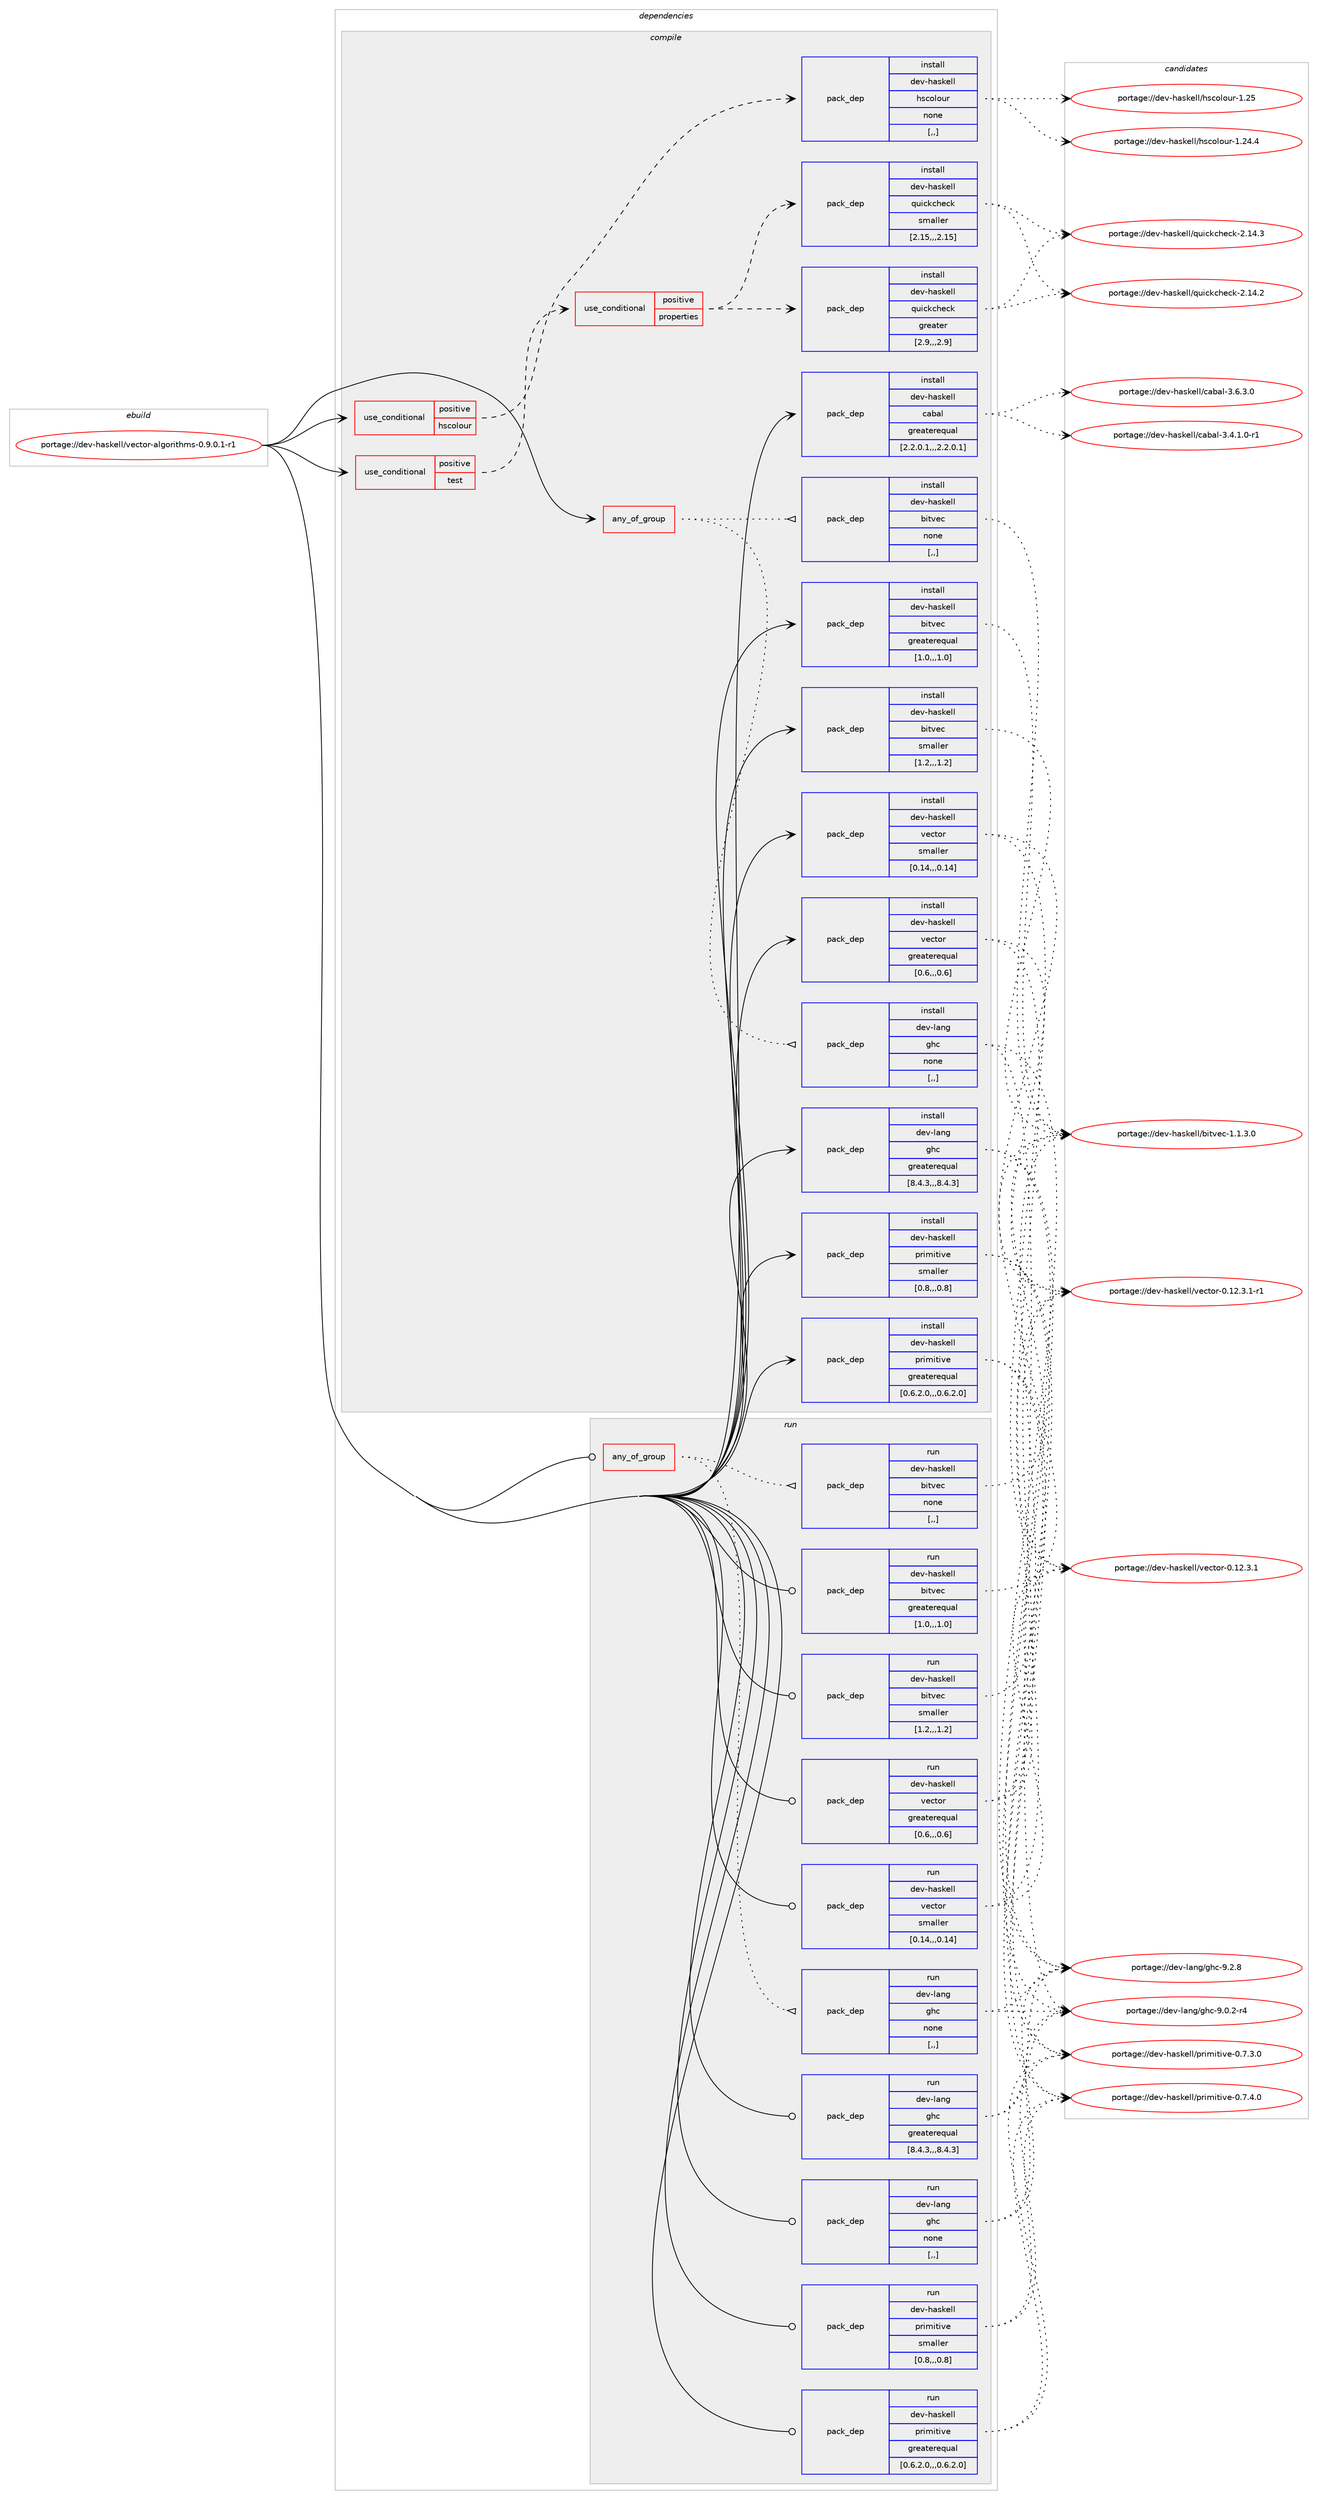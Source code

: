 digraph prolog {

# *************
# Graph options
# *************

newrank=true;
concentrate=true;
compound=true;
graph [rankdir=LR,fontname=Helvetica,fontsize=10,ranksep=1.5];#, ranksep=2.5, nodesep=0.2];
edge  [arrowhead=vee];
node  [fontname=Helvetica,fontsize=10];

# **********
# The ebuild
# **********

subgraph cluster_leftcol {
color=gray;
label=<<i>ebuild</i>>;
id [label="portage://dev-haskell/vector-algorithms-0.9.0.1-r1", color=red, width=4, href="../dev-haskell/vector-algorithms-0.9.0.1-r1.svg"];
}

# ****************
# The dependencies
# ****************

subgraph cluster_midcol {
color=gray;
label=<<i>dependencies</i>>;
subgraph cluster_compile {
fillcolor="#eeeeee";
style=filled;
label=<<i>compile</i>>;
subgraph any931 {
dependency90434 [label=<<TABLE BORDER="0" CELLBORDER="1" CELLSPACING="0" CELLPADDING="4"><TR><TD CELLPADDING="10">any_of_group</TD></TR></TABLE>>, shape=none, color=red];subgraph pack68026 {
dependency90435 [label=<<TABLE BORDER="0" CELLBORDER="1" CELLSPACING="0" CELLPADDING="4" WIDTH="220"><TR><TD ROWSPAN="6" CELLPADDING="30">pack_dep</TD></TR><TR><TD WIDTH="110">install</TD></TR><TR><TD>dev-haskell</TD></TR><TR><TD>bitvec</TD></TR><TR><TD>none</TD></TR><TR><TD>[,,]</TD></TR></TABLE>>, shape=none, color=blue];
}
dependency90434:e -> dependency90435:w [weight=20,style="dotted",arrowhead="oinv"];
subgraph pack68027 {
dependency90436 [label=<<TABLE BORDER="0" CELLBORDER="1" CELLSPACING="0" CELLPADDING="4" WIDTH="220"><TR><TD ROWSPAN="6" CELLPADDING="30">pack_dep</TD></TR><TR><TD WIDTH="110">install</TD></TR><TR><TD>dev-lang</TD></TR><TR><TD>ghc</TD></TR><TR><TD>none</TD></TR><TR><TD>[,,]</TD></TR></TABLE>>, shape=none, color=blue];
}
dependency90434:e -> dependency90436:w [weight=20,style="dotted",arrowhead="oinv"];
}
id:e -> dependency90434:w [weight=20,style="solid",arrowhead="vee"];
subgraph cond21355 {
dependency90437 [label=<<TABLE BORDER="0" CELLBORDER="1" CELLSPACING="0" CELLPADDING="4"><TR><TD ROWSPAN="3" CELLPADDING="10">use_conditional</TD></TR><TR><TD>positive</TD></TR><TR><TD>hscolour</TD></TR></TABLE>>, shape=none, color=red];
subgraph pack68028 {
dependency90438 [label=<<TABLE BORDER="0" CELLBORDER="1" CELLSPACING="0" CELLPADDING="4" WIDTH="220"><TR><TD ROWSPAN="6" CELLPADDING="30">pack_dep</TD></TR><TR><TD WIDTH="110">install</TD></TR><TR><TD>dev-haskell</TD></TR><TR><TD>hscolour</TD></TR><TR><TD>none</TD></TR><TR><TD>[,,]</TD></TR></TABLE>>, shape=none, color=blue];
}
dependency90437:e -> dependency90438:w [weight=20,style="dashed",arrowhead="vee"];
}
id:e -> dependency90437:w [weight=20,style="solid",arrowhead="vee"];
subgraph cond21356 {
dependency90439 [label=<<TABLE BORDER="0" CELLBORDER="1" CELLSPACING="0" CELLPADDING="4"><TR><TD ROWSPAN="3" CELLPADDING="10">use_conditional</TD></TR><TR><TD>positive</TD></TR><TR><TD>test</TD></TR></TABLE>>, shape=none, color=red];
subgraph cond21357 {
dependency90440 [label=<<TABLE BORDER="0" CELLBORDER="1" CELLSPACING="0" CELLPADDING="4"><TR><TD ROWSPAN="3" CELLPADDING="10">use_conditional</TD></TR><TR><TD>positive</TD></TR><TR><TD>properties</TD></TR></TABLE>>, shape=none, color=red];
subgraph pack68029 {
dependency90441 [label=<<TABLE BORDER="0" CELLBORDER="1" CELLSPACING="0" CELLPADDING="4" WIDTH="220"><TR><TD ROWSPAN="6" CELLPADDING="30">pack_dep</TD></TR><TR><TD WIDTH="110">install</TD></TR><TR><TD>dev-haskell</TD></TR><TR><TD>quickcheck</TD></TR><TR><TD>greater</TD></TR><TR><TD>[2.9,,,2.9]</TD></TR></TABLE>>, shape=none, color=blue];
}
dependency90440:e -> dependency90441:w [weight=20,style="dashed",arrowhead="vee"];
subgraph pack68030 {
dependency90442 [label=<<TABLE BORDER="0" CELLBORDER="1" CELLSPACING="0" CELLPADDING="4" WIDTH="220"><TR><TD ROWSPAN="6" CELLPADDING="30">pack_dep</TD></TR><TR><TD WIDTH="110">install</TD></TR><TR><TD>dev-haskell</TD></TR><TR><TD>quickcheck</TD></TR><TR><TD>smaller</TD></TR><TR><TD>[2.15,,,2.15]</TD></TR></TABLE>>, shape=none, color=blue];
}
dependency90440:e -> dependency90442:w [weight=20,style="dashed",arrowhead="vee"];
}
dependency90439:e -> dependency90440:w [weight=20,style="dashed",arrowhead="vee"];
}
id:e -> dependency90439:w [weight=20,style="solid",arrowhead="vee"];
subgraph pack68031 {
dependency90443 [label=<<TABLE BORDER="0" CELLBORDER="1" CELLSPACING="0" CELLPADDING="4" WIDTH="220"><TR><TD ROWSPAN="6" CELLPADDING="30">pack_dep</TD></TR><TR><TD WIDTH="110">install</TD></TR><TR><TD>dev-haskell</TD></TR><TR><TD>bitvec</TD></TR><TR><TD>greaterequal</TD></TR><TR><TD>[1.0,,,1.0]</TD></TR></TABLE>>, shape=none, color=blue];
}
id:e -> dependency90443:w [weight=20,style="solid",arrowhead="vee"];
subgraph pack68032 {
dependency90444 [label=<<TABLE BORDER="0" CELLBORDER="1" CELLSPACING="0" CELLPADDING="4" WIDTH="220"><TR><TD ROWSPAN="6" CELLPADDING="30">pack_dep</TD></TR><TR><TD WIDTH="110">install</TD></TR><TR><TD>dev-haskell</TD></TR><TR><TD>bitvec</TD></TR><TR><TD>smaller</TD></TR><TR><TD>[1.2,,,1.2]</TD></TR></TABLE>>, shape=none, color=blue];
}
id:e -> dependency90444:w [weight=20,style="solid",arrowhead="vee"];
subgraph pack68033 {
dependency90445 [label=<<TABLE BORDER="0" CELLBORDER="1" CELLSPACING="0" CELLPADDING="4" WIDTH="220"><TR><TD ROWSPAN="6" CELLPADDING="30">pack_dep</TD></TR><TR><TD WIDTH="110">install</TD></TR><TR><TD>dev-haskell</TD></TR><TR><TD>cabal</TD></TR><TR><TD>greaterequal</TD></TR><TR><TD>[2.2.0.1,,,2.2.0.1]</TD></TR></TABLE>>, shape=none, color=blue];
}
id:e -> dependency90445:w [weight=20,style="solid",arrowhead="vee"];
subgraph pack68034 {
dependency90446 [label=<<TABLE BORDER="0" CELLBORDER="1" CELLSPACING="0" CELLPADDING="4" WIDTH="220"><TR><TD ROWSPAN="6" CELLPADDING="30">pack_dep</TD></TR><TR><TD WIDTH="110">install</TD></TR><TR><TD>dev-haskell</TD></TR><TR><TD>primitive</TD></TR><TR><TD>greaterequal</TD></TR><TR><TD>[0.6.2.0,,,0.6.2.0]</TD></TR></TABLE>>, shape=none, color=blue];
}
id:e -> dependency90446:w [weight=20,style="solid",arrowhead="vee"];
subgraph pack68035 {
dependency90447 [label=<<TABLE BORDER="0" CELLBORDER="1" CELLSPACING="0" CELLPADDING="4" WIDTH="220"><TR><TD ROWSPAN="6" CELLPADDING="30">pack_dep</TD></TR><TR><TD WIDTH="110">install</TD></TR><TR><TD>dev-haskell</TD></TR><TR><TD>primitive</TD></TR><TR><TD>smaller</TD></TR><TR><TD>[0.8,,,0.8]</TD></TR></TABLE>>, shape=none, color=blue];
}
id:e -> dependency90447:w [weight=20,style="solid",arrowhead="vee"];
subgraph pack68036 {
dependency90448 [label=<<TABLE BORDER="0" CELLBORDER="1" CELLSPACING="0" CELLPADDING="4" WIDTH="220"><TR><TD ROWSPAN="6" CELLPADDING="30">pack_dep</TD></TR><TR><TD WIDTH="110">install</TD></TR><TR><TD>dev-haskell</TD></TR><TR><TD>vector</TD></TR><TR><TD>greaterequal</TD></TR><TR><TD>[0.6,,,0.6]</TD></TR></TABLE>>, shape=none, color=blue];
}
id:e -> dependency90448:w [weight=20,style="solid",arrowhead="vee"];
subgraph pack68037 {
dependency90449 [label=<<TABLE BORDER="0" CELLBORDER="1" CELLSPACING="0" CELLPADDING="4" WIDTH="220"><TR><TD ROWSPAN="6" CELLPADDING="30">pack_dep</TD></TR><TR><TD WIDTH="110">install</TD></TR><TR><TD>dev-haskell</TD></TR><TR><TD>vector</TD></TR><TR><TD>smaller</TD></TR><TR><TD>[0.14,,,0.14]</TD></TR></TABLE>>, shape=none, color=blue];
}
id:e -> dependency90449:w [weight=20,style="solid",arrowhead="vee"];
subgraph pack68038 {
dependency90450 [label=<<TABLE BORDER="0" CELLBORDER="1" CELLSPACING="0" CELLPADDING="4" WIDTH="220"><TR><TD ROWSPAN="6" CELLPADDING="30">pack_dep</TD></TR><TR><TD WIDTH="110">install</TD></TR><TR><TD>dev-lang</TD></TR><TR><TD>ghc</TD></TR><TR><TD>greaterequal</TD></TR><TR><TD>[8.4.3,,,8.4.3]</TD></TR></TABLE>>, shape=none, color=blue];
}
id:e -> dependency90450:w [weight=20,style="solid",arrowhead="vee"];
}
subgraph cluster_compileandrun {
fillcolor="#eeeeee";
style=filled;
label=<<i>compile and run</i>>;
}
subgraph cluster_run {
fillcolor="#eeeeee";
style=filled;
label=<<i>run</i>>;
subgraph any932 {
dependency90451 [label=<<TABLE BORDER="0" CELLBORDER="1" CELLSPACING="0" CELLPADDING="4"><TR><TD CELLPADDING="10">any_of_group</TD></TR></TABLE>>, shape=none, color=red];subgraph pack68039 {
dependency90452 [label=<<TABLE BORDER="0" CELLBORDER="1" CELLSPACING="0" CELLPADDING="4" WIDTH="220"><TR><TD ROWSPAN="6" CELLPADDING="30">pack_dep</TD></TR><TR><TD WIDTH="110">run</TD></TR><TR><TD>dev-haskell</TD></TR><TR><TD>bitvec</TD></TR><TR><TD>none</TD></TR><TR><TD>[,,]</TD></TR></TABLE>>, shape=none, color=blue];
}
dependency90451:e -> dependency90452:w [weight=20,style="dotted",arrowhead="oinv"];
subgraph pack68040 {
dependency90453 [label=<<TABLE BORDER="0" CELLBORDER="1" CELLSPACING="0" CELLPADDING="4" WIDTH="220"><TR><TD ROWSPAN="6" CELLPADDING="30">pack_dep</TD></TR><TR><TD WIDTH="110">run</TD></TR><TR><TD>dev-lang</TD></TR><TR><TD>ghc</TD></TR><TR><TD>none</TD></TR><TR><TD>[,,]</TD></TR></TABLE>>, shape=none, color=blue];
}
dependency90451:e -> dependency90453:w [weight=20,style="dotted",arrowhead="oinv"];
}
id:e -> dependency90451:w [weight=20,style="solid",arrowhead="odot"];
subgraph pack68041 {
dependency90454 [label=<<TABLE BORDER="0" CELLBORDER="1" CELLSPACING="0" CELLPADDING="4" WIDTH="220"><TR><TD ROWSPAN="6" CELLPADDING="30">pack_dep</TD></TR><TR><TD WIDTH="110">run</TD></TR><TR><TD>dev-haskell</TD></TR><TR><TD>bitvec</TD></TR><TR><TD>greaterequal</TD></TR><TR><TD>[1.0,,,1.0]</TD></TR></TABLE>>, shape=none, color=blue];
}
id:e -> dependency90454:w [weight=20,style="solid",arrowhead="odot"];
subgraph pack68042 {
dependency90455 [label=<<TABLE BORDER="0" CELLBORDER="1" CELLSPACING="0" CELLPADDING="4" WIDTH="220"><TR><TD ROWSPAN="6" CELLPADDING="30">pack_dep</TD></TR><TR><TD WIDTH="110">run</TD></TR><TR><TD>dev-haskell</TD></TR><TR><TD>bitvec</TD></TR><TR><TD>smaller</TD></TR><TR><TD>[1.2,,,1.2]</TD></TR></TABLE>>, shape=none, color=blue];
}
id:e -> dependency90455:w [weight=20,style="solid",arrowhead="odot"];
subgraph pack68043 {
dependency90456 [label=<<TABLE BORDER="0" CELLBORDER="1" CELLSPACING="0" CELLPADDING="4" WIDTH="220"><TR><TD ROWSPAN="6" CELLPADDING="30">pack_dep</TD></TR><TR><TD WIDTH="110">run</TD></TR><TR><TD>dev-haskell</TD></TR><TR><TD>primitive</TD></TR><TR><TD>greaterequal</TD></TR><TR><TD>[0.6.2.0,,,0.6.2.0]</TD></TR></TABLE>>, shape=none, color=blue];
}
id:e -> dependency90456:w [weight=20,style="solid",arrowhead="odot"];
subgraph pack68044 {
dependency90457 [label=<<TABLE BORDER="0" CELLBORDER="1" CELLSPACING="0" CELLPADDING="4" WIDTH="220"><TR><TD ROWSPAN="6" CELLPADDING="30">pack_dep</TD></TR><TR><TD WIDTH="110">run</TD></TR><TR><TD>dev-haskell</TD></TR><TR><TD>primitive</TD></TR><TR><TD>smaller</TD></TR><TR><TD>[0.8,,,0.8]</TD></TR></TABLE>>, shape=none, color=blue];
}
id:e -> dependency90457:w [weight=20,style="solid",arrowhead="odot"];
subgraph pack68045 {
dependency90458 [label=<<TABLE BORDER="0" CELLBORDER="1" CELLSPACING="0" CELLPADDING="4" WIDTH="220"><TR><TD ROWSPAN="6" CELLPADDING="30">pack_dep</TD></TR><TR><TD WIDTH="110">run</TD></TR><TR><TD>dev-haskell</TD></TR><TR><TD>vector</TD></TR><TR><TD>greaterequal</TD></TR><TR><TD>[0.6,,,0.6]</TD></TR></TABLE>>, shape=none, color=blue];
}
id:e -> dependency90458:w [weight=20,style="solid",arrowhead="odot"];
subgraph pack68046 {
dependency90459 [label=<<TABLE BORDER="0" CELLBORDER="1" CELLSPACING="0" CELLPADDING="4" WIDTH="220"><TR><TD ROWSPAN="6" CELLPADDING="30">pack_dep</TD></TR><TR><TD WIDTH="110">run</TD></TR><TR><TD>dev-haskell</TD></TR><TR><TD>vector</TD></TR><TR><TD>smaller</TD></TR><TR><TD>[0.14,,,0.14]</TD></TR></TABLE>>, shape=none, color=blue];
}
id:e -> dependency90459:w [weight=20,style="solid",arrowhead="odot"];
subgraph pack68047 {
dependency90460 [label=<<TABLE BORDER="0" CELLBORDER="1" CELLSPACING="0" CELLPADDING="4" WIDTH="220"><TR><TD ROWSPAN="6" CELLPADDING="30">pack_dep</TD></TR><TR><TD WIDTH="110">run</TD></TR><TR><TD>dev-lang</TD></TR><TR><TD>ghc</TD></TR><TR><TD>greaterequal</TD></TR><TR><TD>[8.4.3,,,8.4.3]</TD></TR></TABLE>>, shape=none, color=blue];
}
id:e -> dependency90460:w [weight=20,style="solid",arrowhead="odot"];
subgraph pack68048 {
dependency90461 [label=<<TABLE BORDER="0" CELLBORDER="1" CELLSPACING="0" CELLPADDING="4" WIDTH="220"><TR><TD ROWSPAN="6" CELLPADDING="30">pack_dep</TD></TR><TR><TD WIDTH="110">run</TD></TR><TR><TD>dev-lang</TD></TR><TR><TD>ghc</TD></TR><TR><TD>none</TD></TR><TR><TD>[,,]</TD></TR></TABLE>>, shape=none, color=blue];
}
id:e -> dependency90461:w [weight=20,style="solid",arrowhead="odot"];
}
}

# **************
# The candidates
# **************

subgraph cluster_choices {
rank=same;
color=gray;
label=<<i>candidates</i>>;

subgraph choice68026 {
color=black;
nodesep=1;
choice10010111845104971151071011081084798105116118101994549464946514648 [label="portage://dev-haskell/bitvec-1.1.3.0", color=red, width=4,href="../dev-haskell/bitvec-1.1.3.0.svg"];
dependency90435:e -> choice10010111845104971151071011081084798105116118101994549464946514648:w [style=dotted,weight="100"];
}
subgraph choice68027 {
color=black;
nodesep=1;
choice10010111845108971101034710310499455746504656 [label="portage://dev-lang/ghc-9.2.8", color=red, width=4,href="../dev-lang/ghc-9.2.8.svg"];
choice100101118451089711010347103104994557464846504511452 [label="portage://dev-lang/ghc-9.0.2-r4", color=red, width=4,href="../dev-lang/ghc-9.0.2-r4.svg"];
dependency90436:e -> choice10010111845108971101034710310499455746504656:w [style=dotted,weight="100"];
dependency90436:e -> choice100101118451089711010347103104994557464846504511452:w [style=dotted,weight="100"];
}
subgraph choice68028 {
color=black;
nodesep=1;
choice100101118451049711510710110810847104115991111081111171144549465053 [label="portage://dev-haskell/hscolour-1.25", color=red, width=4,href="../dev-haskell/hscolour-1.25.svg"];
choice1001011184510497115107101108108471041159911110811111711445494650524652 [label="portage://dev-haskell/hscolour-1.24.4", color=red, width=4,href="../dev-haskell/hscolour-1.24.4.svg"];
dependency90438:e -> choice100101118451049711510710110810847104115991111081111171144549465053:w [style=dotted,weight="100"];
dependency90438:e -> choice1001011184510497115107101108108471041159911110811111711445494650524652:w [style=dotted,weight="100"];
}
subgraph choice68029 {
color=black;
nodesep=1;
choice10010111845104971151071011081084711311710599107991041019910745504649524651 [label="portage://dev-haskell/quickcheck-2.14.3", color=red, width=4,href="../dev-haskell/quickcheck-2.14.3.svg"];
choice10010111845104971151071011081084711311710599107991041019910745504649524650 [label="portage://dev-haskell/quickcheck-2.14.2", color=red, width=4,href="../dev-haskell/quickcheck-2.14.2.svg"];
dependency90441:e -> choice10010111845104971151071011081084711311710599107991041019910745504649524651:w [style=dotted,weight="100"];
dependency90441:e -> choice10010111845104971151071011081084711311710599107991041019910745504649524650:w [style=dotted,weight="100"];
}
subgraph choice68030 {
color=black;
nodesep=1;
choice10010111845104971151071011081084711311710599107991041019910745504649524651 [label="portage://dev-haskell/quickcheck-2.14.3", color=red, width=4,href="../dev-haskell/quickcheck-2.14.3.svg"];
choice10010111845104971151071011081084711311710599107991041019910745504649524650 [label="portage://dev-haskell/quickcheck-2.14.2", color=red, width=4,href="../dev-haskell/quickcheck-2.14.2.svg"];
dependency90442:e -> choice10010111845104971151071011081084711311710599107991041019910745504649524651:w [style=dotted,weight="100"];
dependency90442:e -> choice10010111845104971151071011081084711311710599107991041019910745504649524650:w [style=dotted,weight="100"];
}
subgraph choice68031 {
color=black;
nodesep=1;
choice10010111845104971151071011081084798105116118101994549464946514648 [label="portage://dev-haskell/bitvec-1.1.3.0", color=red, width=4,href="../dev-haskell/bitvec-1.1.3.0.svg"];
dependency90443:e -> choice10010111845104971151071011081084798105116118101994549464946514648:w [style=dotted,weight="100"];
}
subgraph choice68032 {
color=black;
nodesep=1;
choice10010111845104971151071011081084798105116118101994549464946514648 [label="portage://dev-haskell/bitvec-1.1.3.0", color=red, width=4,href="../dev-haskell/bitvec-1.1.3.0.svg"];
dependency90444:e -> choice10010111845104971151071011081084798105116118101994549464946514648:w [style=dotted,weight="100"];
}
subgraph choice68033 {
color=black;
nodesep=1;
choice100101118451049711510710110810847999798971084551465446514648 [label="portage://dev-haskell/cabal-3.6.3.0", color=red, width=4,href="../dev-haskell/cabal-3.6.3.0.svg"];
choice1001011184510497115107101108108479997989710845514652464946484511449 [label="portage://dev-haskell/cabal-3.4.1.0-r1", color=red, width=4,href="../dev-haskell/cabal-3.4.1.0-r1.svg"];
dependency90445:e -> choice100101118451049711510710110810847999798971084551465446514648:w [style=dotted,weight="100"];
dependency90445:e -> choice1001011184510497115107101108108479997989710845514652464946484511449:w [style=dotted,weight="100"];
}
subgraph choice68034 {
color=black;
nodesep=1;
choice1001011184510497115107101108108471121141051091051161051181014548465546524648 [label="portage://dev-haskell/primitive-0.7.4.0", color=red, width=4,href="../dev-haskell/primitive-0.7.4.0.svg"];
choice1001011184510497115107101108108471121141051091051161051181014548465546514648 [label="portage://dev-haskell/primitive-0.7.3.0", color=red, width=4,href="../dev-haskell/primitive-0.7.3.0.svg"];
dependency90446:e -> choice1001011184510497115107101108108471121141051091051161051181014548465546524648:w [style=dotted,weight="100"];
dependency90446:e -> choice1001011184510497115107101108108471121141051091051161051181014548465546514648:w [style=dotted,weight="100"];
}
subgraph choice68035 {
color=black;
nodesep=1;
choice1001011184510497115107101108108471121141051091051161051181014548465546524648 [label="portage://dev-haskell/primitive-0.7.4.0", color=red, width=4,href="../dev-haskell/primitive-0.7.4.0.svg"];
choice1001011184510497115107101108108471121141051091051161051181014548465546514648 [label="portage://dev-haskell/primitive-0.7.3.0", color=red, width=4,href="../dev-haskell/primitive-0.7.3.0.svg"];
dependency90447:e -> choice1001011184510497115107101108108471121141051091051161051181014548465546524648:w [style=dotted,weight="100"];
dependency90447:e -> choice1001011184510497115107101108108471121141051091051161051181014548465546514648:w [style=dotted,weight="100"];
}
subgraph choice68036 {
color=black;
nodesep=1;
choice100101118451049711510710110810847118101991161111144548464950465146494511449 [label="portage://dev-haskell/vector-0.12.3.1-r1", color=red, width=4,href="../dev-haskell/vector-0.12.3.1-r1.svg"];
choice10010111845104971151071011081084711810199116111114454846495046514649 [label="portage://dev-haskell/vector-0.12.3.1", color=red, width=4,href="../dev-haskell/vector-0.12.3.1.svg"];
dependency90448:e -> choice100101118451049711510710110810847118101991161111144548464950465146494511449:w [style=dotted,weight="100"];
dependency90448:e -> choice10010111845104971151071011081084711810199116111114454846495046514649:w [style=dotted,weight="100"];
}
subgraph choice68037 {
color=black;
nodesep=1;
choice100101118451049711510710110810847118101991161111144548464950465146494511449 [label="portage://dev-haskell/vector-0.12.3.1-r1", color=red, width=4,href="../dev-haskell/vector-0.12.3.1-r1.svg"];
choice10010111845104971151071011081084711810199116111114454846495046514649 [label="portage://dev-haskell/vector-0.12.3.1", color=red, width=4,href="../dev-haskell/vector-0.12.3.1.svg"];
dependency90449:e -> choice100101118451049711510710110810847118101991161111144548464950465146494511449:w [style=dotted,weight="100"];
dependency90449:e -> choice10010111845104971151071011081084711810199116111114454846495046514649:w [style=dotted,weight="100"];
}
subgraph choice68038 {
color=black;
nodesep=1;
choice10010111845108971101034710310499455746504656 [label="portage://dev-lang/ghc-9.2.8", color=red, width=4,href="../dev-lang/ghc-9.2.8.svg"];
choice100101118451089711010347103104994557464846504511452 [label="portage://dev-lang/ghc-9.0.2-r4", color=red, width=4,href="../dev-lang/ghc-9.0.2-r4.svg"];
dependency90450:e -> choice10010111845108971101034710310499455746504656:w [style=dotted,weight="100"];
dependency90450:e -> choice100101118451089711010347103104994557464846504511452:w [style=dotted,weight="100"];
}
subgraph choice68039 {
color=black;
nodesep=1;
choice10010111845104971151071011081084798105116118101994549464946514648 [label="portage://dev-haskell/bitvec-1.1.3.0", color=red, width=4,href="../dev-haskell/bitvec-1.1.3.0.svg"];
dependency90452:e -> choice10010111845104971151071011081084798105116118101994549464946514648:w [style=dotted,weight="100"];
}
subgraph choice68040 {
color=black;
nodesep=1;
choice10010111845108971101034710310499455746504656 [label="portage://dev-lang/ghc-9.2.8", color=red, width=4,href="../dev-lang/ghc-9.2.8.svg"];
choice100101118451089711010347103104994557464846504511452 [label="portage://dev-lang/ghc-9.0.2-r4", color=red, width=4,href="../dev-lang/ghc-9.0.2-r4.svg"];
dependency90453:e -> choice10010111845108971101034710310499455746504656:w [style=dotted,weight="100"];
dependency90453:e -> choice100101118451089711010347103104994557464846504511452:w [style=dotted,weight="100"];
}
subgraph choice68041 {
color=black;
nodesep=1;
choice10010111845104971151071011081084798105116118101994549464946514648 [label="portage://dev-haskell/bitvec-1.1.3.0", color=red, width=4,href="../dev-haskell/bitvec-1.1.3.0.svg"];
dependency90454:e -> choice10010111845104971151071011081084798105116118101994549464946514648:w [style=dotted,weight="100"];
}
subgraph choice68042 {
color=black;
nodesep=1;
choice10010111845104971151071011081084798105116118101994549464946514648 [label="portage://dev-haskell/bitvec-1.1.3.0", color=red, width=4,href="../dev-haskell/bitvec-1.1.3.0.svg"];
dependency90455:e -> choice10010111845104971151071011081084798105116118101994549464946514648:w [style=dotted,weight="100"];
}
subgraph choice68043 {
color=black;
nodesep=1;
choice1001011184510497115107101108108471121141051091051161051181014548465546524648 [label="portage://dev-haskell/primitive-0.7.4.0", color=red, width=4,href="../dev-haskell/primitive-0.7.4.0.svg"];
choice1001011184510497115107101108108471121141051091051161051181014548465546514648 [label="portage://dev-haskell/primitive-0.7.3.0", color=red, width=4,href="../dev-haskell/primitive-0.7.3.0.svg"];
dependency90456:e -> choice1001011184510497115107101108108471121141051091051161051181014548465546524648:w [style=dotted,weight="100"];
dependency90456:e -> choice1001011184510497115107101108108471121141051091051161051181014548465546514648:w [style=dotted,weight="100"];
}
subgraph choice68044 {
color=black;
nodesep=1;
choice1001011184510497115107101108108471121141051091051161051181014548465546524648 [label="portage://dev-haskell/primitive-0.7.4.0", color=red, width=4,href="../dev-haskell/primitive-0.7.4.0.svg"];
choice1001011184510497115107101108108471121141051091051161051181014548465546514648 [label="portage://dev-haskell/primitive-0.7.3.0", color=red, width=4,href="../dev-haskell/primitive-0.7.3.0.svg"];
dependency90457:e -> choice1001011184510497115107101108108471121141051091051161051181014548465546524648:w [style=dotted,weight="100"];
dependency90457:e -> choice1001011184510497115107101108108471121141051091051161051181014548465546514648:w [style=dotted,weight="100"];
}
subgraph choice68045 {
color=black;
nodesep=1;
choice100101118451049711510710110810847118101991161111144548464950465146494511449 [label="portage://dev-haskell/vector-0.12.3.1-r1", color=red, width=4,href="../dev-haskell/vector-0.12.3.1-r1.svg"];
choice10010111845104971151071011081084711810199116111114454846495046514649 [label="portage://dev-haskell/vector-0.12.3.1", color=red, width=4,href="../dev-haskell/vector-0.12.3.1.svg"];
dependency90458:e -> choice100101118451049711510710110810847118101991161111144548464950465146494511449:w [style=dotted,weight="100"];
dependency90458:e -> choice10010111845104971151071011081084711810199116111114454846495046514649:w [style=dotted,weight="100"];
}
subgraph choice68046 {
color=black;
nodesep=1;
choice100101118451049711510710110810847118101991161111144548464950465146494511449 [label="portage://dev-haskell/vector-0.12.3.1-r1", color=red, width=4,href="../dev-haskell/vector-0.12.3.1-r1.svg"];
choice10010111845104971151071011081084711810199116111114454846495046514649 [label="portage://dev-haskell/vector-0.12.3.1", color=red, width=4,href="../dev-haskell/vector-0.12.3.1.svg"];
dependency90459:e -> choice100101118451049711510710110810847118101991161111144548464950465146494511449:w [style=dotted,weight="100"];
dependency90459:e -> choice10010111845104971151071011081084711810199116111114454846495046514649:w [style=dotted,weight="100"];
}
subgraph choice68047 {
color=black;
nodesep=1;
choice10010111845108971101034710310499455746504656 [label="portage://dev-lang/ghc-9.2.8", color=red, width=4,href="../dev-lang/ghc-9.2.8.svg"];
choice100101118451089711010347103104994557464846504511452 [label="portage://dev-lang/ghc-9.0.2-r4", color=red, width=4,href="../dev-lang/ghc-9.0.2-r4.svg"];
dependency90460:e -> choice10010111845108971101034710310499455746504656:w [style=dotted,weight="100"];
dependency90460:e -> choice100101118451089711010347103104994557464846504511452:w [style=dotted,weight="100"];
}
subgraph choice68048 {
color=black;
nodesep=1;
choice10010111845108971101034710310499455746504656 [label="portage://dev-lang/ghc-9.2.8", color=red, width=4,href="../dev-lang/ghc-9.2.8.svg"];
choice100101118451089711010347103104994557464846504511452 [label="portage://dev-lang/ghc-9.0.2-r4", color=red, width=4,href="../dev-lang/ghc-9.0.2-r4.svg"];
dependency90461:e -> choice10010111845108971101034710310499455746504656:w [style=dotted,weight="100"];
dependency90461:e -> choice100101118451089711010347103104994557464846504511452:w [style=dotted,weight="100"];
}
}

}
